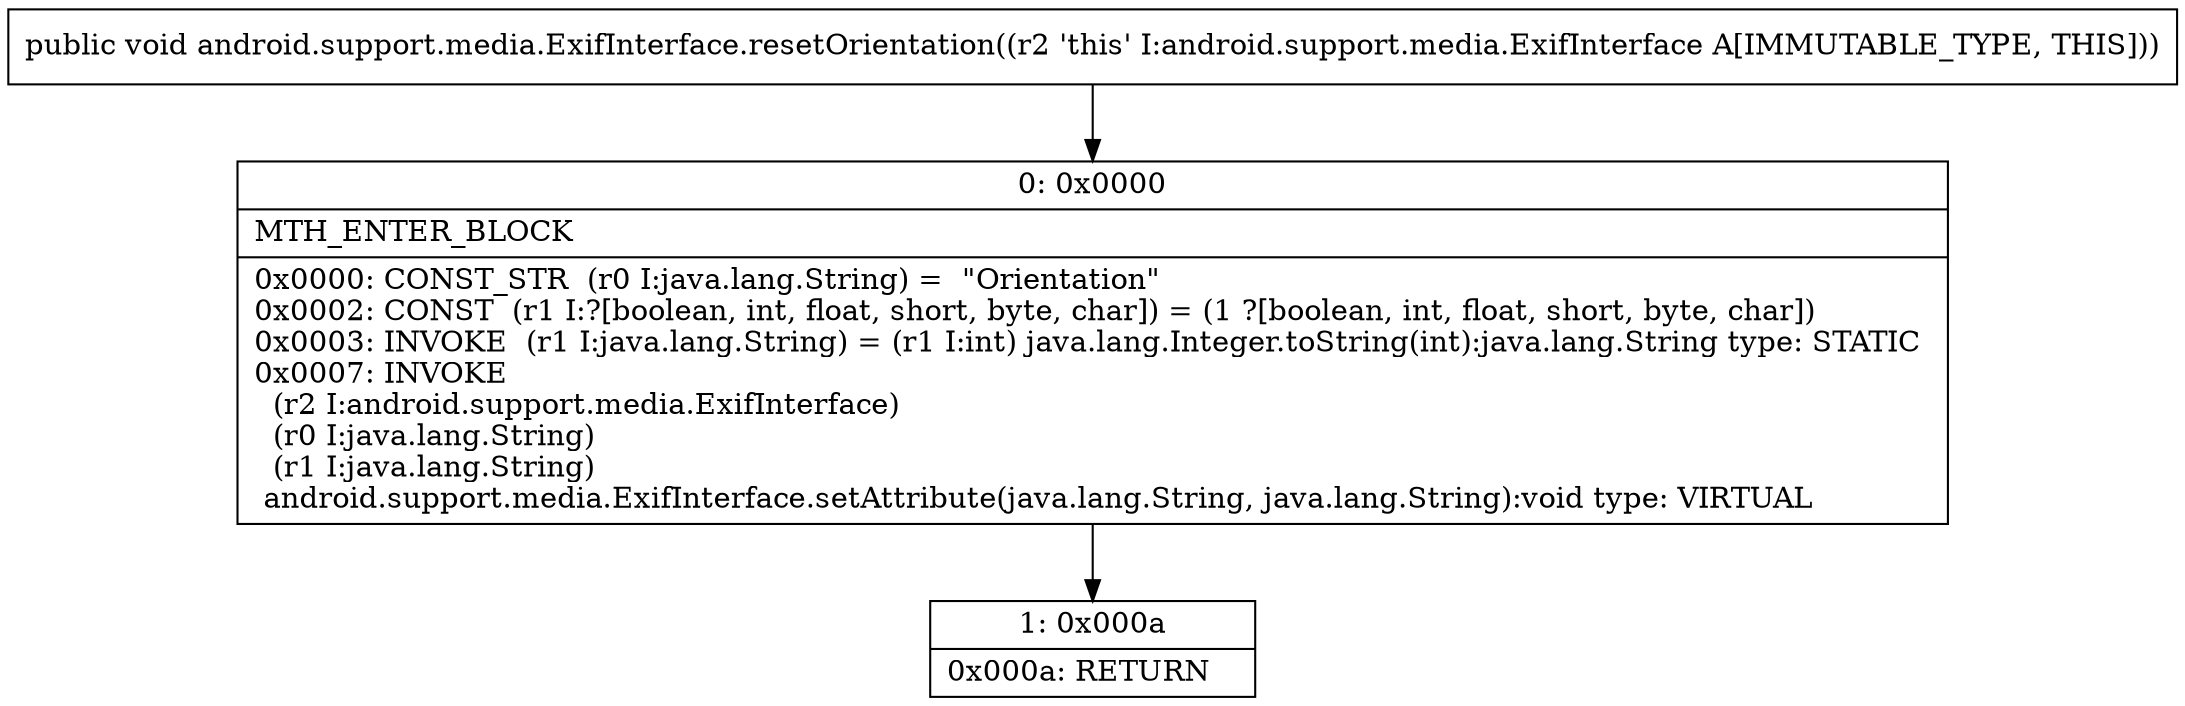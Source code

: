 digraph "CFG forandroid.support.media.ExifInterface.resetOrientation()V" {
Node_0 [shape=record,label="{0\:\ 0x0000|MTH_ENTER_BLOCK\l|0x0000: CONST_STR  (r0 I:java.lang.String) =  \"Orientation\" \l0x0002: CONST  (r1 I:?[boolean, int, float, short, byte, char]) = (1 ?[boolean, int, float, short, byte, char]) \l0x0003: INVOKE  (r1 I:java.lang.String) = (r1 I:int) java.lang.Integer.toString(int):java.lang.String type: STATIC \l0x0007: INVOKE  \l  (r2 I:android.support.media.ExifInterface)\l  (r0 I:java.lang.String)\l  (r1 I:java.lang.String)\l android.support.media.ExifInterface.setAttribute(java.lang.String, java.lang.String):void type: VIRTUAL \l}"];
Node_1 [shape=record,label="{1\:\ 0x000a|0x000a: RETURN   \l}"];
MethodNode[shape=record,label="{public void android.support.media.ExifInterface.resetOrientation((r2 'this' I:android.support.media.ExifInterface A[IMMUTABLE_TYPE, THIS])) }"];
MethodNode -> Node_0;
Node_0 -> Node_1;
}

